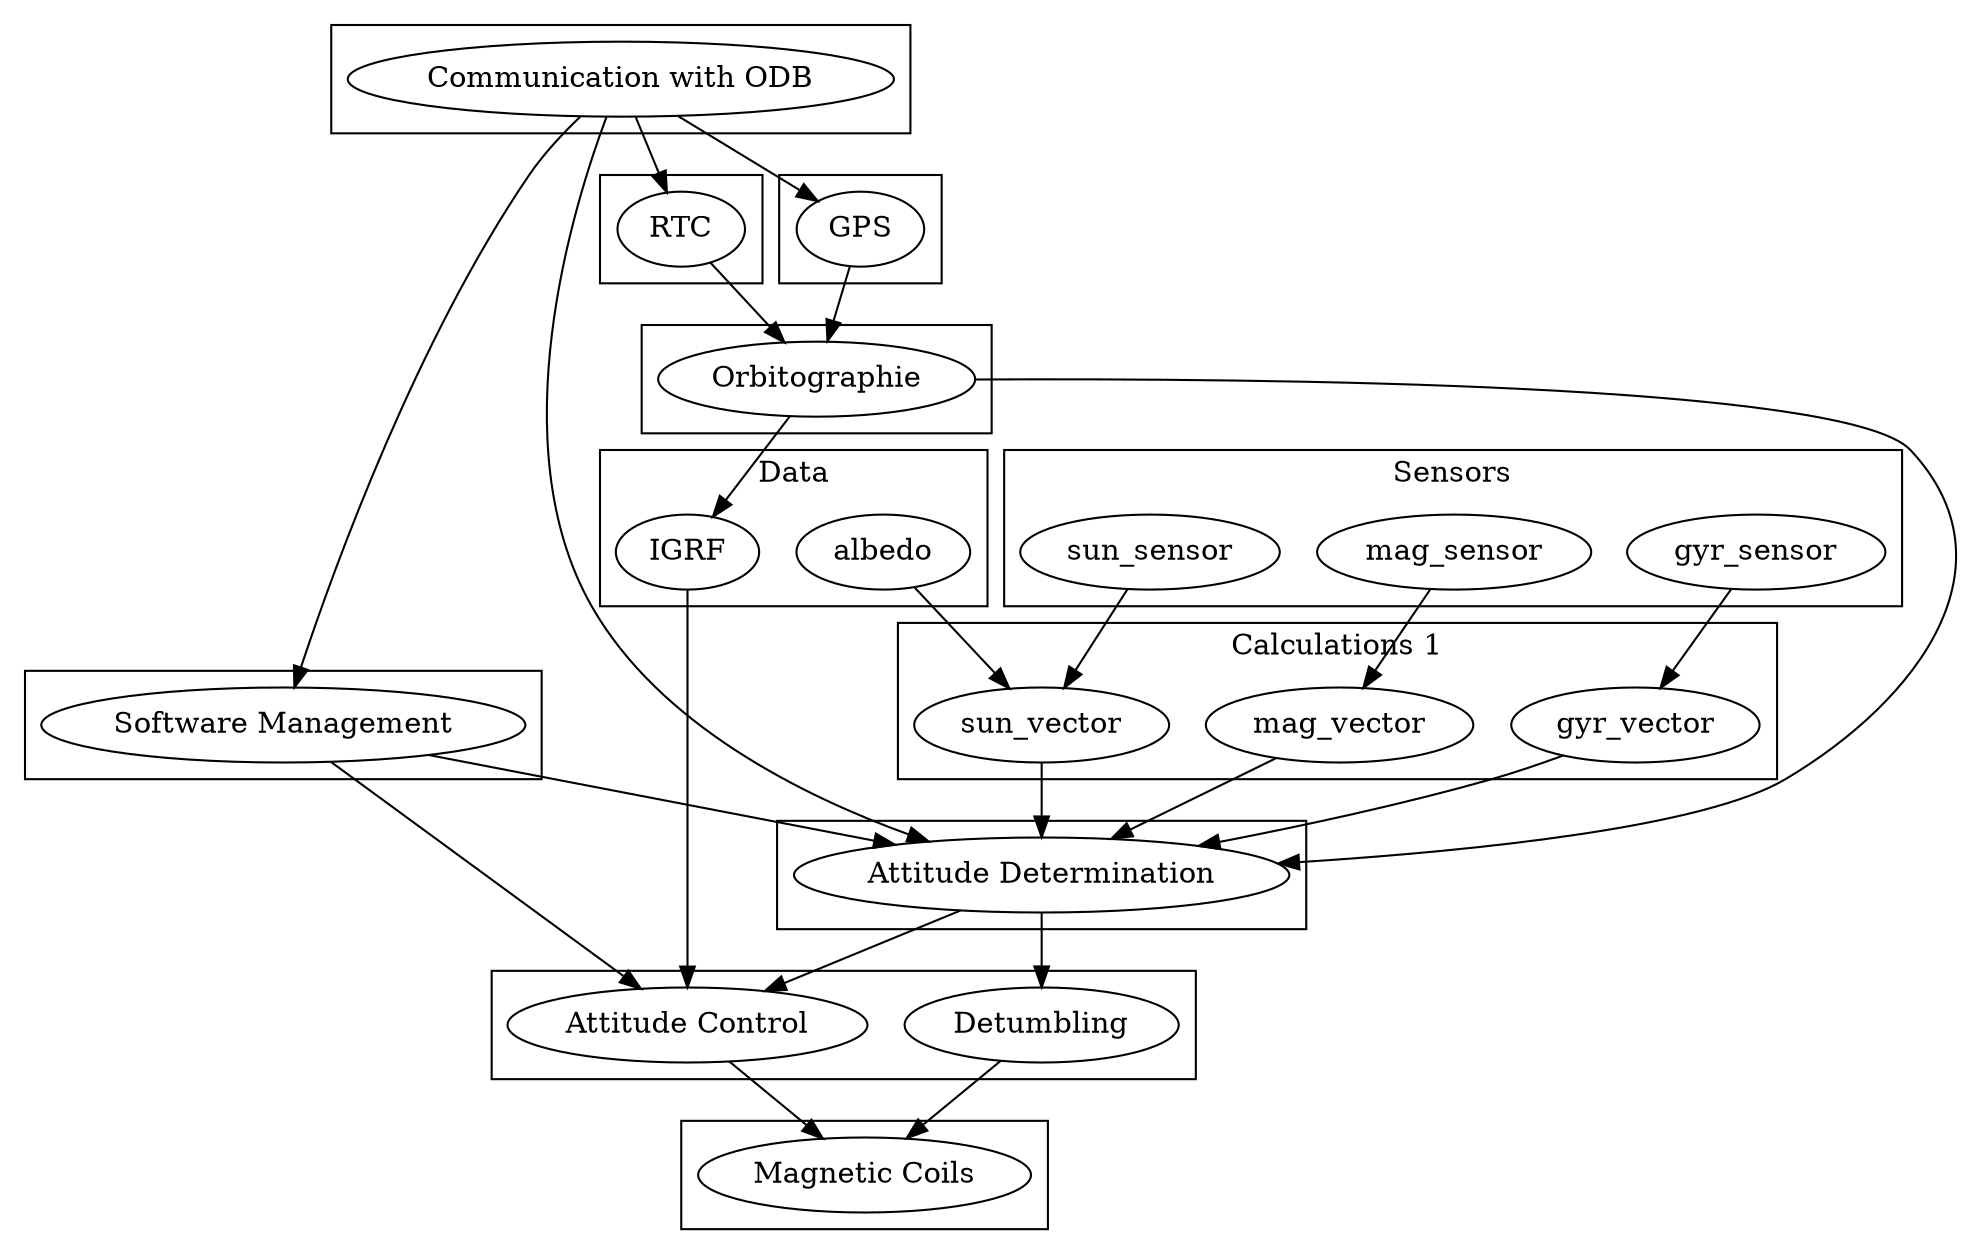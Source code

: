 digraph class_structure{

subgraph cluster_Communication{

comm [label = "Communication with ODB"]; 
}

subgraph cluster_Orbitographie{

orbito [label = "Orbitographie"];
}

subgraph cluster_RTC{

rtc [label = "RTC"];
}


subgraph cluster_softmana{

soft_man [label = "Software Management"];
}


subgraph cluster_GPS{
GPS;
}

subgraph cluster_data{
label = "Data";
IGRF;
albedo;
}

subgraph cluster_0{
label= "Sensors";

gyr_sensor; mag_sensor; sun_sensor; 
}

subgraph cluster_1{
label = "Calculations 1";

gyr_vector; mag_vector; sun_vector;
}

subgraph cluster_2{
att_det [label ="Attitude Determination"];
}

subgraph cluster_3{
det [label = "Detumbling"];
att_con [label = "Attitude Control"];
}

subgraph cluster_4{

mag_coils [label = "Magnetic Coils"];
}


sun_sensor -> sun_vector;

GPS -> orbito;

albedo -> sun_vector; 

gyr_sensor ->gyr_vector;

mag_sensor -> mag_vector;

mag_vector ->att_det; 

sun_vector -> att_det;

gyr_vector -> att_det

orbito -> att_det;

att_det -> det;

att_con ->mag_coils;

det -> mag_coils;

IGRF -> att_con;

orbito -> IGRF;

comm -> GPS;

comm -> att_det;

att_det -> att_con;

comm -> soft_man;

soft_man -> att_det;

soft_man -> att_con;

rtc -> orbito;

comm -> rtc;

}




